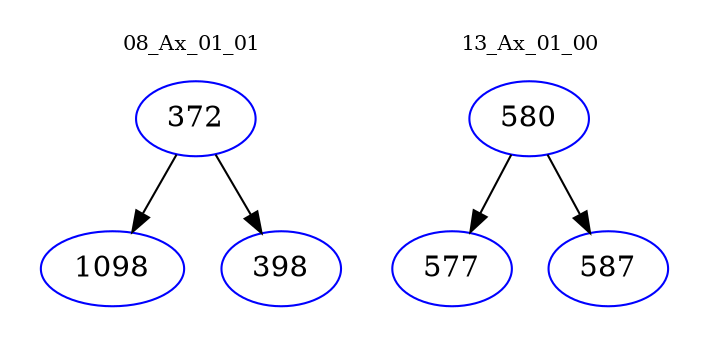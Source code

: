 digraph{
subgraph cluster_0 {
color = white
label = "08_Ax_01_01";
fontsize=10;
T0_372 [label="372", color="blue"]
T0_372 -> T0_1098 [color="black"]
T0_1098 [label="1098", color="blue"]
T0_372 -> T0_398 [color="black"]
T0_398 [label="398", color="blue"]
}
subgraph cluster_1 {
color = white
label = "13_Ax_01_00";
fontsize=10;
T1_580 [label="580", color="blue"]
T1_580 -> T1_577 [color="black"]
T1_577 [label="577", color="blue"]
T1_580 -> T1_587 [color="black"]
T1_587 [label="587", color="blue"]
}
}
